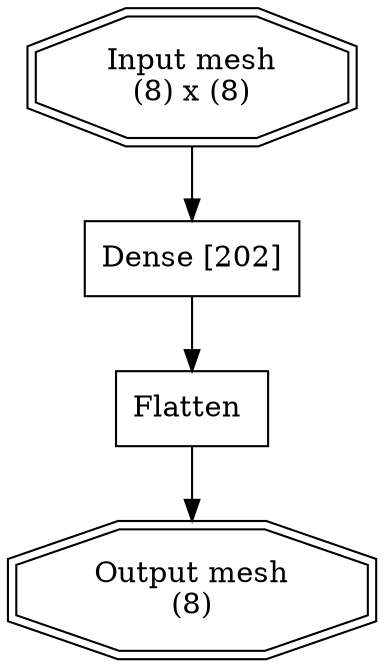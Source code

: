 // Mon Oct  3 18:21:01 2022
digraph "compiled-model" {
	0 [label="Input mesh
(8) x (8)" shape=doubleoctagon]
	1 [label="Dense [202]" shape=box]
	0 -> 1
	2 [label="Flatten " shape=box]
	1 -> 2
	3 [label="Output mesh
(8)" shape=doubleoctagon]
	2 -> 3
}
